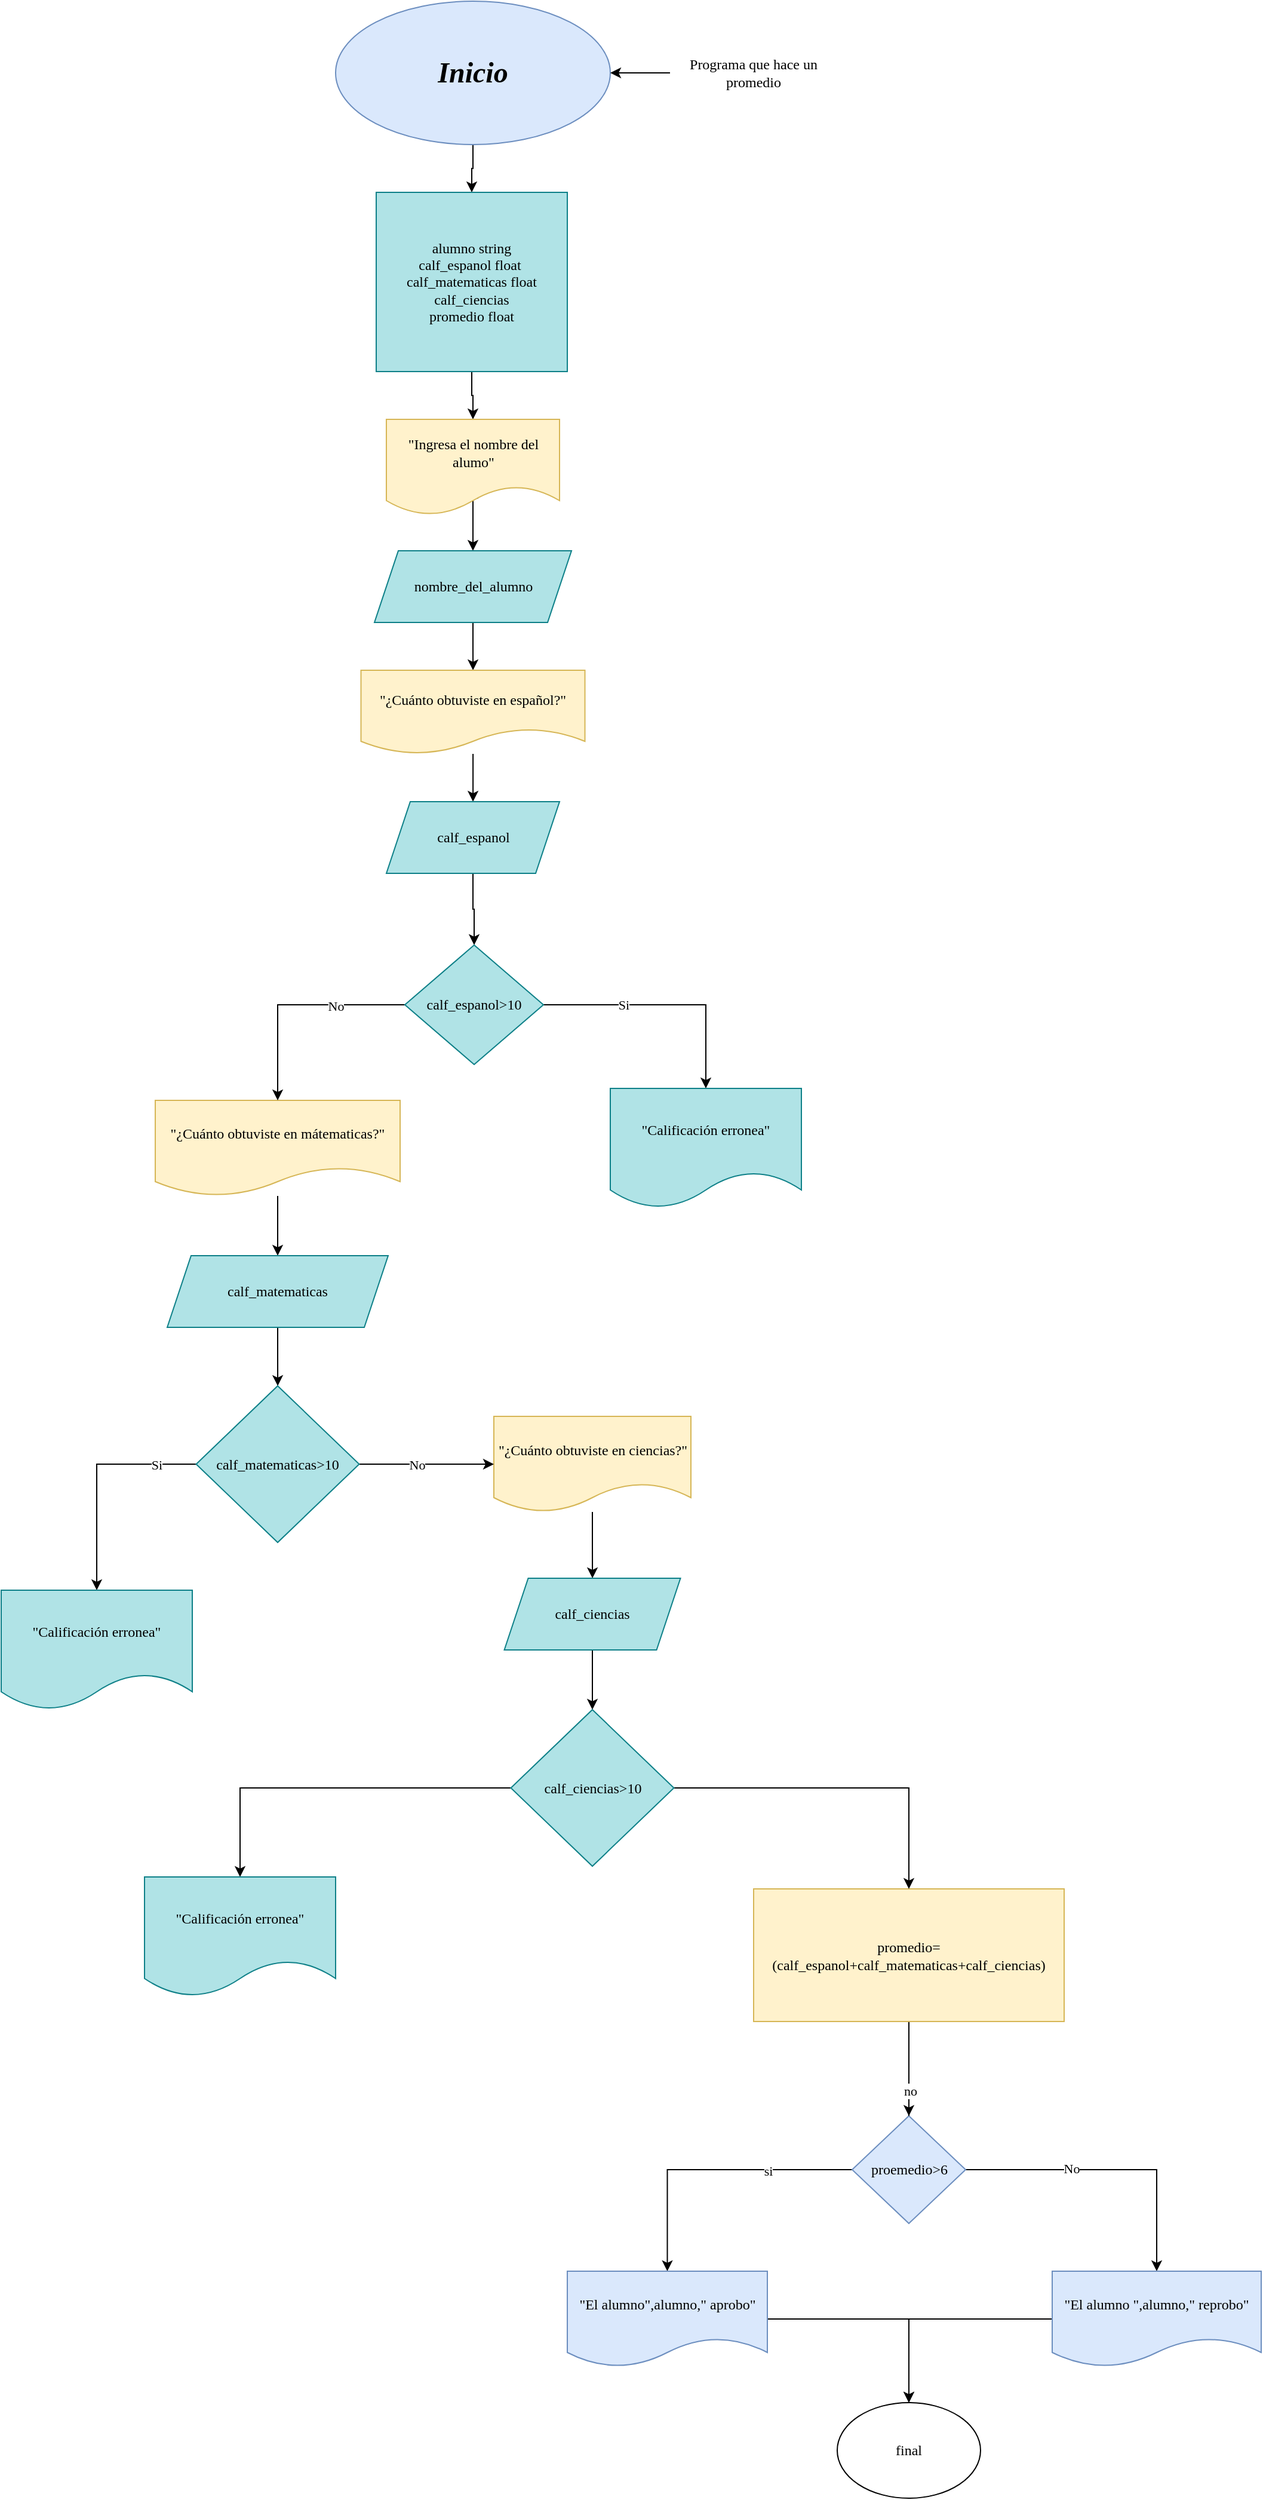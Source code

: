 <mxfile version="20.8.23" type="device"><diagram name="Página-1" id="fipkMlsiqoGVQO7xmy4W"><mxGraphModel dx="1531" dy="830" grid="1" gridSize="10" guides="1" tooltips="1" connect="1" arrows="1" fold="1" page="1" pageScale="1" pageWidth="827" pageHeight="1169" math="0" shadow="0"><root><mxCell id="0"/><mxCell id="1" parent="0"/><mxCell id="Q78BMIyJ3PTiQ4fk4POy-6" value="" style="edgeStyle=orthogonalEdgeStyle;rounded=0;orthogonalLoop=1;jettySize=auto;html=1;fontFamily=Comic Sans MS;" edge="1" parent="1" source="Q78BMIyJ3PTiQ4fk4POy-1" target="Q78BMIyJ3PTiQ4fk4POy-3"><mxGeometry relative="1" as="geometry"/></mxCell><mxCell id="Q78BMIyJ3PTiQ4fk4POy-1" value="&lt;h1&gt;&lt;font face=&quot;Comic Sans MS&quot;&gt;&lt;i&gt;Inicio&lt;/i&gt;&lt;/font&gt;&lt;/h1&gt;" style="ellipse;whiteSpace=wrap;html=1;fillColor=#dae8fc;strokeColor=#6c8ebf;" vertex="1" parent="1"><mxGeometry x="280" width="230" height="120" as="geometry"/></mxCell><mxCell id="Q78BMIyJ3PTiQ4fk4POy-8" value="" style="edgeStyle=orthogonalEdgeStyle;rounded=0;orthogonalLoop=1;jettySize=auto;html=1;fontFamily=Times New Roman;" edge="1" parent="1" source="Q78BMIyJ3PTiQ4fk4POy-3" target="Q78BMIyJ3PTiQ4fk4POy-7"><mxGeometry relative="1" as="geometry"/></mxCell><mxCell id="Q78BMIyJ3PTiQ4fk4POy-3" value="&lt;font face=&quot;Times New Roman&quot;&gt;alumno string&lt;br&gt;calf_espanol float&amp;nbsp;&lt;br&gt;calf_matematicas float&lt;br&gt;calf_ciencias&lt;/font&gt;&lt;font face=&quot;Times New Roman&quot;&gt;&lt;br&gt;promedio float&lt;br&gt;&lt;/font&gt;" style="whiteSpace=wrap;html=1;fillColor=#b0e3e6;strokeColor=#0e8088;fontFamily=Comic Sans MS;" vertex="1" parent="1"><mxGeometry x="314" y="160" width="160" height="150" as="geometry"/></mxCell><mxCell id="Q78BMIyJ3PTiQ4fk4POy-10" value="" style="edgeStyle=orthogonalEdgeStyle;rounded=0;orthogonalLoop=1;jettySize=auto;html=1;fontFamily=Times New Roman;exitX=0.529;exitY=0.825;exitDx=0;exitDy=0;exitPerimeter=0;" edge="1" parent="1" source="Q78BMIyJ3PTiQ4fk4POy-7" target="Q78BMIyJ3PTiQ4fk4POy-9"><mxGeometry relative="1" as="geometry"><Array as="points"><mxPoint x="395" y="416"/></Array></mxGeometry></mxCell><mxCell id="Q78BMIyJ3PTiQ4fk4POy-7" value="&lt;font face=&quot;Times New Roman&quot;&gt;&quot;Ingresa el nombre del alumo&quot;&lt;/font&gt;" style="shape=document;whiteSpace=wrap;html=1;boundedLbl=1;fontFamily=Comic Sans MS;fillColor=#fff2cc;strokeColor=#d6b656;" vertex="1" parent="1"><mxGeometry x="322.5" y="350" width="145" height="80" as="geometry"/></mxCell><mxCell id="Q78BMIyJ3PTiQ4fk4POy-12" value="" style="edgeStyle=orthogonalEdgeStyle;rounded=0;orthogonalLoop=1;jettySize=auto;html=1;fontFamily=Times New Roman;" edge="1" parent="1" source="Q78BMIyJ3PTiQ4fk4POy-9" target="Q78BMIyJ3PTiQ4fk4POy-11"><mxGeometry relative="1" as="geometry"/></mxCell><mxCell id="Q78BMIyJ3PTiQ4fk4POy-9" value="&lt;font face=&quot;Times New Roman&quot;&gt;nombre_del_alumno&lt;/font&gt;" style="shape=parallelogram;perimeter=parallelogramPerimeter;whiteSpace=wrap;html=1;fixedSize=1;fontFamily=Comic Sans MS;fillColor=#b0e3e6;strokeColor=#0e8088;" vertex="1" parent="1"><mxGeometry x="312.5" y="460" width="165" height="60" as="geometry"/></mxCell><mxCell id="Q78BMIyJ3PTiQ4fk4POy-14" value="" style="edgeStyle=orthogonalEdgeStyle;rounded=0;orthogonalLoop=1;jettySize=auto;html=1;fontFamily=Times New Roman;" edge="1" parent="1" source="Q78BMIyJ3PTiQ4fk4POy-11" target="Q78BMIyJ3PTiQ4fk4POy-13"><mxGeometry relative="1" as="geometry"><mxPoint x="395" y="630" as="sourcePoint"/><Array as="points"><mxPoint x="395" y="640"/><mxPoint x="395" y="640"/></Array></mxGeometry></mxCell><mxCell id="Q78BMIyJ3PTiQ4fk4POy-11" value="&lt;font face=&quot;Times New Roman&quot;&gt;&quot;¿Cuánto obtuviste en español?&quot;&lt;/font&gt;" style="shape=document;whiteSpace=wrap;html=1;boundedLbl=1;fontFamily=Comic Sans MS;fillColor=#fff2cc;strokeColor=#d6b656;" vertex="1" parent="1"><mxGeometry x="301.25" y="560" width="187.5" height="70" as="geometry"/></mxCell><mxCell id="Q78BMIyJ3PTiQ4fk4POy-52" value="" style="edgeStyle=orthogonalEdgeStyle;rounded=0;orthogonalLoop=1;jettySize=auto;html=1;fontFamily=Times New Roman;" edge="1" parent="1" source="Q78BMIyJ3PTiQ4fk4POy-13" target="Q78BMIyJ3PTiQ4fk4POy-51"><mxGeometry relative="1" as="geometry"/></mxCell><mxCell id="Q78BMIyJ3PTiQ4fk4POy-13" value="&lt;font face=&quot;Times New Roman&quot;&gt;calf_espanol&lt;/font&gt;" style="shape=parallelogram;perimeter=parallelogramPerimeter;whiteSpace=wrap;html=1;fixedSize=1;fontFamily=Comic Sans MS;fillColor=#b0e3e6;strokeColor=#0e8088;" vertex="1" parent="1"><mxGeometry x="322.5" y="670" width="145" height="60" as="geometry"/></mxCell><mxCell id="Q78BMIyJ3PTiQ4fk4POy-18" value="" style="edgeStyle=orthogonalEdgeStyle;rounded=0;orthogonalLoop=1;jettySize=auto;html=1;fontFamily=Times New Roman;" edge="1" parent="1" source="Q78BMIyJ3PTiQ4fk4POy-15" target="Q78BMIyJ3PTiQ4fk4POy-17"><mxGeometry relative="1" as="geometry"/></mxCell><mxCell id="Q78BMIyJ3PTiQ4fk4POy-15" value="&quot;¿Cuánto obtuviste en mátematicas?&quot;" style="shape=document;whiteSpace=wrap;html=1;boundedLbl=1;fontFamily=Times New Roman;fillColor=#fff2cc;strokeColor=#d6b656;" vertex="1" parent="1"><mxGeometry x="129" y="920" width="205" height="80" as="geometry"/></mxCell><mxCell id="Q78BMIyJ3PTiQ4fk4POy-62" value="" style="edgeStyle=orthogonalEdgeStyle;rounded=0;orthogonalLoop=1;jettySize=auto;html=1;fontFamily=Times New Roman;" edge="1" parent="1" source="Q78BMIyJ3PTiQ4fk4POy-17" target="Q78BMIyJ3PTiQ4fk4POy-61"><mxGeometry relative="1" as="geometry"/></mxCell><mxCell id="Q78BMIyJ3PTiQ4fk4POy-17" value="calf_matematicas" style="shape=parallelogram;perimeter=parallelogramPerimeter;whiteSpace=wrap;html=1;fixedSize=1;fontFamily=Times New Roman;fillColor=#b0e3e6;strokeColor=#0e8088;" vertex="1" parent="1"><mxGeometry x="139" y="1050" width="185" height="60" as="geometry"/></mxCell><mxCell id="Q78BMIyJ3PTiQ4fk4POy-22" value="" style="edgeStyle=orthogonalEdgeStyle;rounded=0;orthogonalLoop=1;jettySize=auto;html=1;fontFamily=Times New Roman;" edge="1" parent="1" source="Q78BMIyJ3PTiQ4fk4POy-19" target="Q78BMIyJ3PTiQ4fk4POy-21"><mxGeometry relative="1" as="geometry"/></mxCell><mxCell id="Q78BMIyJ3PTiQ4fk4POy-19" value="&quot;¿Cuánto obtuviste en ciencias?&quot;" style="shape=document;whiteSpace=wrap;html=1;boundedLbl=1;fontFamily=Times New Roman;fillColor=#fff2cc;strokeColor=#d6b656;" vertex="1" parent="1"><mxGeometry x="412.5" y="1184.5" width="165" height="80" as="geometry"/></mxCell><mxCell id="Q78BMIyJ3PTiQ4fk4POy-69" value="" style="edgeStyle=orthogonalEdgeStyle;rounded=0;orthogonalLoop=1;jettySize=auto;html=1;fontFamily=Times New Roman;" edge="1" parent="1" source="Q78BMIyJ3PTiQ4fk4POy-21" target="Q78BMIyJ3PTiQ4fk4POy-68"><mxGeometry relative="1" as="geometry"/></mxCell><mxCell id="Q78BMIyJ3PTiQ4fk4POy-21" value="calf_ciencias" style="shape=parallelogram;perimeter=parallelogramPerimeter;whiteSpace=wrap;html=1;fixedSize=1;fontFamily=Times New Roman;fillColor=#b0e3e6;strokeColor=#0e8088;" vertex="1" parent="1"><mxGeometry x="421.25" y="1320" width="147.5" height="60" as="geometry"/></mxCell><mxCell id="Q78BMIyJ3PTiQ4fk4POy-40" value="" style="edgeStyle=orthogonalEdgeStyle;rounded=0;orthogonalLoop=1;jettySize=auto;html=1;fontFamily=Times New Roman;" edge="1" parent="1" source="Q78BMIyJ3PTiQ4fk4POy-25" target="Q78BMIyJ3PTiQ4fk4POy-39"><mxGeometry relative="1" as="geometry"/></mxCell><mxCell id="Q78BMIyJ3PTiQ4fk4POy-27" value="" style="edgeStyle=orthogonalEdgeStyle;rounded=0;orthogonalLoop=1;jettySize=auto;html=1;fontFamily=Times New Roman;" edge="1" parent="1" source="Q78BMIyJ3PTiQ4fk4POy-26" target="Q78BMIyJ3PTiQ4fk4POy-1"><mxGeometry relative="1" as="geometry"/></mxCell><mxCell id="Q78BMIyJ3PTiQ4fk4POy-26" value="Programa que hace un promedio" style="text;strokeColor=none;align=center;fillColor=none;html=1;verticalAlign=middle;whiteSpace=wrap;rounded=0;fontFamily=Times New Roman;" vertex="1" parent="1"><mxGeometry x="560" y="45" width="140" height="30" as="geometry"/></mxCell><mxCell id="Q78BMIyJ3PTiQ4fk4POy-31" value="final" style="ellipse;whiteSpace=wrap;html=1;fontFamily=Times New Roman;" vertex="1" parent="1"><mxGeometry x="700" y="2010" width="120" height="80" as="geometry"/></mxCell><mxCell id="Q78BMIyJ3PTiQ4fk4POy-44" value="" style="edgeStyle=orthogonalEdgeStyle;rounded=0;orthogonalLoop=1;jettySize=auto;html=1;fontFamily=Times New Roman;" edge="1" parent="1" source="Q78BMIyJ3PTiQ4fk4POy-39" target="Q78BMIyJ3PTiQ4fk4POy-43"><mxGeometry relative="1" as="geometry"/></mxCell><mxCell id="Q78BMIyJ3PTiQ4fk4POy-46" value="si" style="edgeLabel;html=1;align=center;verticalAlign=middle;resizable=0;points=[];fontFamily=Times New Roman;" vertex="1" connectable="0" parent="Q78BMIyJ3PTiQ4fk4POy-44"><mxGeometry x="-0.409" y="1" relative="1" as="geometry"><mxPoint as="offset"/></mxGeometry></mxCell><mxCell id="Q78BMIyJ3PTiQ4fk4POy-57" value="" style="edgeStyle=orthogonalEdgeStyle;rounded=0;orthogonalLoop=1;jettySize=auto;html=1;fontFamily=Times New Roman;" edge="1" parent="1" source="Q78BMIyJ3PTiQ4fk4POy-39" target="Q78BMIyJ3PTiQ4fk4POy-41"><mxGeometry relative="1" as="geometry"/></mxCell><mxCell id="Q78BMIyJ3PTiQ4fk4POy-58" value="No" style="edgeLabel;html=1;align=center;verticalAlign=middle;resizable=0;points=[];fontFamily=Times New Roman;" vertex="1" connectable="0" parent="Q78BMIyJ3PTiQ4fk4POy-57"><mxGeometry x="-0.278" y="1" relative="1" as="geometry"><mxPoint as="offset"/></mxGeometry></mxCell><mxCell id="Q78BMIyJ3PTiQ4fk4POy-39" value="proemedio&amp;gt;6" style="rhombus;whiteSpace=wrap;html=1;fontFamily=Times New Roman;fillColor=#dae8fc;strokeColor=#6c8ebf;" vertex="1" parent="1"><mxGeometry x="712.5" y="1770" width="95" height="90" as="geometry"/></mxCell><mxCell id="Q78BMIyJ3PTiQ4fk4POy-48" value="" style="edgeStyle=orthogonalEdgeStyle;rounded=0;orthogonalLoop=1;jettySize=auto;html=1;fontFamily=Times New Roman;" edge="1" parent="1" source="Q78BMIyJ3PTiQ4fk4POy-41" target="Q78BMIyJ3PTiQ4fk4POy-31"><mxGeometry relative="1" as="geometry"/></mxCell><mxCell id="Q78BMIyJ3PTiQ4fk4POy-41" value="&quot;El alumno &quot;,alumno,&quot; reprobo&quot;" style="shape=document;whiteSpace=wrap;html=1;boundedLbl=1;fontFamily=Times New Roman;fillColor=#dae8fc;strokeColor=#6c8ebf;" vertex="1" parent="1"><mxGeometry x="880" y="1900" width="175" height="80" as="geometry"/></mxCell><mxCell id="Q78BMIyJ3PTiQ4fk4POy-47" value="" style="edgeStyle=orthogonalEdgeStyle;rounded=0;orthogonalLoop=1;jettySize=auto;html=1;fontFamily=Times New Roman;" edge="1" parent="1" source="Q78BMIyJ3PTiQ4fk4POy-43" target="Q78BMIyJ3PTiQ4fk4POy-31"><mxGeometry relative="1" as="geometry"/></mxCell><mxCell id="Q78BMIyJ3PTiQ4fk4POy-43" value="&quot;El alumno&quot;,alumno,&quot; aprobo&quot;" style="shape=document;whiteSpace=wrap;html=1;boundedLbl=1;fontFamily=Times New Roman;fillColor=#dae8fc;strokeColor=#6c8ebf;" vertex="1" parent="1"><mxGeometry x="474" y="1900" width="167.5" height="80" as="geometry"/></mxCell><mxCell id="Q78BMIyJ3PTiQ4fk4POy-49" value="" style="edgeStyle=orthogonalEdgeStyle;rounded=0;orthogonalLoop=1;jettySize=auto;html=1;fontFamily=Times New Roman;endArrow=none;" edge="1" parent="1" source="Q78BMIyJ3PTiQ4fk4POy-39" target="Q78BMIyJ3PTiQ4fk4POy-25"><mxGeometry relative="1" as="geometry"><mxPoint x="443" y="1385" as="sourcePoint"/><mxPoint x="618" y="1440" as="targetPoint"/></mxGeometry></mxCell><mxCell id="Q78BMIyJ3PTiQ4fk4POy-50" value="no" style="edgeLabel;html=1;align=center;verticalAlign=middle;resizable=0;points=[];fontFamily=Times New Roman;" vertex="1" connectable="0" parent="Q78BMIyJ3PTiQ4fk4POy-49"><mxGeometry x="-0.456" y="-1" relative="1" as="geometry"><mxPoint as="offset"/></mxGeometry></mxCell><mxCell id="Q78BMIyJ3PTiQ4fk4POy-25" value="promedio=(calf_espanol+calf_matematicas+calf_ciencias)" style="whiteSpace=wrap;html=1;fontFamily=Times New Roman;fillColor=#fff2cc;strokeColor=#d6b656;" vertex="1" parent="1"><mxGeometry x="630" y="1580" width="260" height="111" as="geometry"/></mxCell><mxCell id="Q78BMIyJ3PTiQ4fk4POy-55" value="" style="edgeStyle=orthogonalEdgeStyle;rounded=0;orthogonalLoop=1;jettySize=auto;html=1;fontFamily=Times New Roman;" edge="1" parent="1" source="Q78BMIyJ3PTiQ4fk4POy-51" target="Q78BMIyJ3PTiQ4fk4POy-54"><mxGeometry relative="1" as="geometry"/></mxCell><mxCell id="Q78BMIyJ3PTiQ4fk4POy-56" value="Si" style="edgeLabel;html=1;align=center;verticalAlign=middle;resizable=0;points=[];fontFamily=Times New Roman;" vertex="1" connectable="0" parent="Q78BMIyJ3PTiQ4fk4POy-55"><mxGeometry x="-0.349" relative="1" as="geometry"><mxPoint as="offset"/></mxGeometry></mxCell><mxCell id="Q78BMIyJ3PTiQ4fk4POy-59" value="" style="edgeStyle=orthogonalEdgeStyle;rounded=0;orthogonalLoop=1;jettySize=auto;html=1;fontFamily=Times New Roman;" edge="1" parent="1" source="Q78BMIyJ3PTiQ4fk4POy-51" target="Q78BMIyJ3PTiQ4fk4POy-15"><mxGeometry relative="1" as="geometry"/></mxCell><mxCell id="Q78BMIyJ3PTiQ4fk4POy-60" value="No" style="edgeLabel;html=1;align=center;verticalAlign=middle;resizable=0;points=[];fontFamily=Times New Roman;" vertex="1" connectable="0" parent="Q78BMIyJ3PTiQ4fk4POy-59"><mxGeometry x="-0.378" y="1" relative="1" as="geometry"><mxPoint as="offset"/></mxGeometry></mxCell><mxCell id="Q78BMIyJ3PTiQ4fk4POy-51" value="calf_espanol&amp;gt;10" style="rhombus;whiteSpace=wrap;html=1;fontFamily=Comic Sans MS;fillColor=#b0e3e6;strokeColor=#0e8088;" vertex="1" parent="1"><mxGeometry x="338" y="790" width="116" height="100" as="geometry"/></mxCell><mxCell id="Q78BMIyJ3PTiQ4fk4POy-54" value="&quot;Calificación erronea&quot;" style="shape=document;whiteSpace=wrap;html=1;boundedLbl=1;fontFamily=Comic Sans MS;fillColor=#b0e3e6;strokeColor=#0e8088;" vertex="1" parent="1"><mxGeometry x="510" y="910" width="160" height="100" as="geometry"/></mxCell><mxCell id="Q78BMIyJ3PTiQ4fk4POy-64" value="" style="edgeStyle=orthogonalEdgeStyle;rounded=0;orthogonalLoop=1;jettySize=auto;html=1;fontFamily=Times New Roman;" edge="1" parent="1" source="Q78BMIyJ3PTiQ4fk4POy-61" target="Q78BMIyJ3PTiQ4fk4POy-63"><mxGeometry relative="1" as="geometry"/></mxCell><mxCell id="Q78BMIyJ3PTiQ4fk4POy-65" value="Si" style="edgeLabel;html=1;align=center;verticalAlign=middle;resizable=0;points=[];fontFamily=Times New Roman;" vertex="1" connectable="0" parent="Q78BMIyJ3PTiQ4fk4POy-64"><mxGeometry x="-0.641" relative="1" as="geometry"><mxPoint as="offset"/></mxGeometry></mxCell><mxCell id="Q78BMIyJ3PTiQ4fk4POy-66" value="" style="edgeStyle=orthogonalEdgeStyle;rounded=0;orthogonalLoop=1;jettySize=auto;html=1;fontFamily=Times New Roman;" edge="1" parent="1" source="Q78BMIyJ3PTiQ4fk4POy-61" target="Q78BMIyJ3PTiQ4fk4POy-19"><mxGeometry relative="1" as="geometry"/></mxCell><mxCell id="Q78BMIyJ3PTiQ4fk4POy-67" value="No" style="edgeLabel;html=1;align=center;verticalAlign=middle;resizable=0;points=[];fontFamily=Times New Roman;" vertex="1" connectable="0" parent="Q78BMIyJ3PTiQ4fk4POy-66"><mxGeometry x="-0.149" relative="1" as="geometry"><mxPoint as="offset"/></mxGeometry></mxCell><mxCell id="Q78BMIyJ3PTiQ4fk4POy-61" value="calf_matematicas&amp;gt;10" style="rhombus;whiteSpace=wrap;html=1;fontFamily=Comic Sans MS;fillColor=#b0e3e6;strokeColor=#0e8088;" vertex="1" parent="1"><mxGeometry x="163.25" y="1159" width="136.5" height="131" as="geometry"/></mxCell><mxCell id="Q78BMIyJ3PTiQ4fk4POy-63" value="&quot;Calificación erronea&quot;" style="shape=document;whiteSpace=wrap;html=1;boundedLbl=1;fontFamily=Comic Sans MS;fillColor=#b0e3e6;strokeColor=#0e8088;" vertex="1" parent="1"><mxGeometry y="1330" width="160" height="100" as="geometry"/></mxCell><mxCell id="Q78BMIyJ3PTiQ4fk4POy-71" value="" style="edgeStyle=orthogonalEdgeStyle;rounded=0;orthogonalLoop=1;jettySize=auto;html=1;fontFamily=Times New Roman;" edge="1" parent="1" source="Q78BMIyJ3PTiQ4fk4POy-68" target="Q78BMIyJ3PTiQ4fk4POy-70"><mxGeometry relative="1" as="geometry"/></mxCell><mxCell id="Q78BMIyJ3PTiQ4fk4POy-72" value="" style="edgeStyle=orthogonalEdgeStyle;rounded=0;orthogonalLoop=1;jettySize=auto;html=1;fontFamily=Times New Roman;" edge="1" parent="1" source="Q78BMIyJ3PTiQ4fk4POy-68" target="Q78BMIyJ3PTiQ4fk4POy-25"><mxGeometry relative="1" as="geometry"/></mxCell><mxCell id="Q78BMIyJ3PTiQ4fk4POy-68" value="calf_ciencias&amp;gt;10" style="rhombus;whiteSpace=wrap;html=1;fontFamily=Comic Sans MS;fillColor=#b0e3e6;strokeColor=#0e8088;" vertex="1" parent="1"><mxGeometry x="426.75" y="1430" width="136.5" height="131" as="geometry"/></mxCell><mxCell id="Q78BMIyJ3PTiQ4fk4POy-70" value="&quot;Calificación erronea&quot;" style="shape=document;whiteSpace=wrap;html=1;boundedLbl=1;fontFamily=Comic Sans MS;fillColor=#b0e3e6;strokeColor=#0e8088;" vertex="1" parent="1"><mxGeometry x="120" y="1570" width="160" height="100" as="geometry"/></mxCell></root></mxGraphModel></diagram></mxfile>